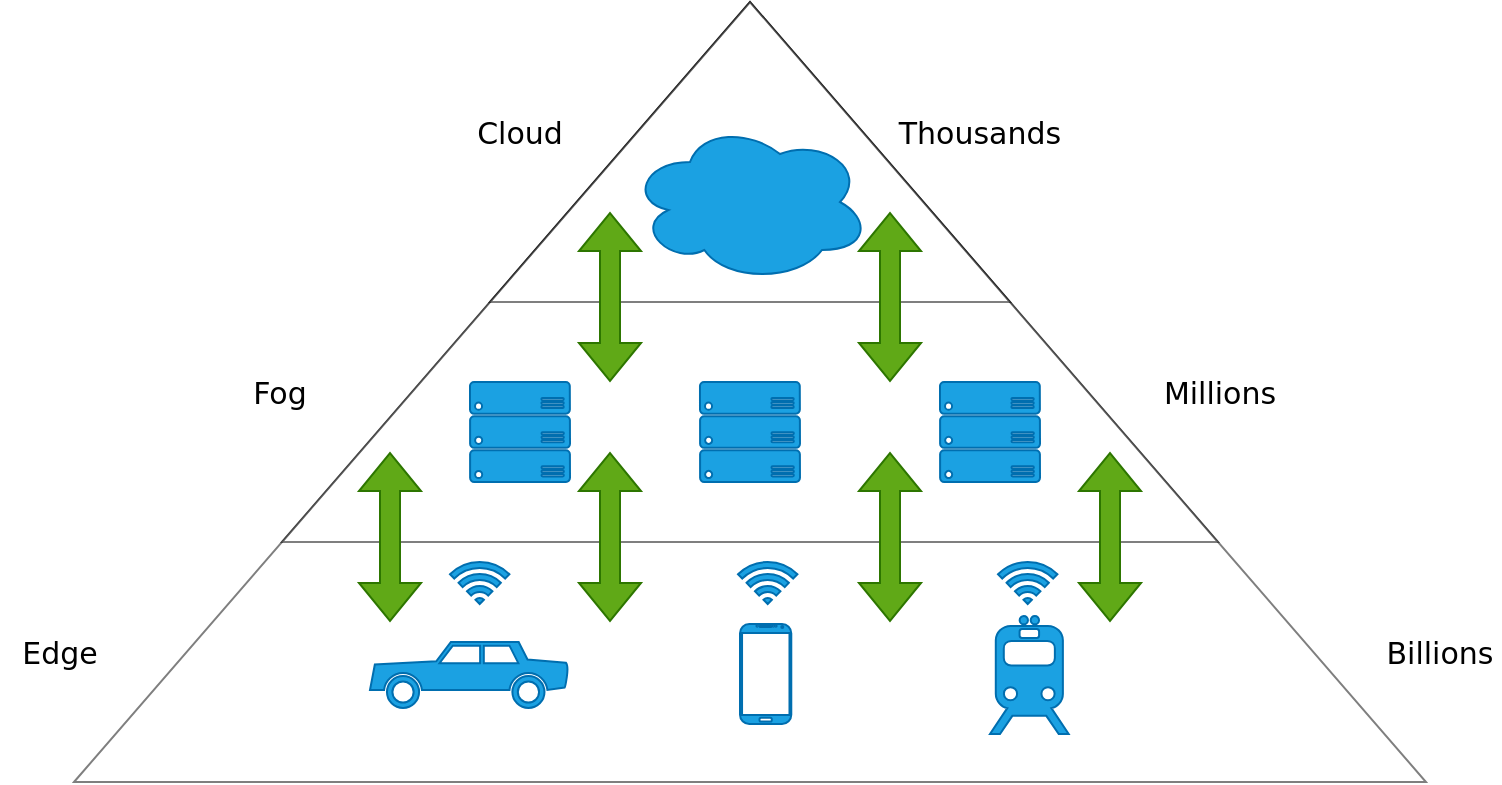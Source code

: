 <mxfile version="18.0.1" type="device"><diagram id="LeyiR5exqERKYihs6T9H" name="Page-1"><mxGraphModel dx="1033" dy="605" grid="1" gridSize="10" guides="1" tooltips="1" connect="1" arrows="1" fold="1" page="1" pageScale="1" pageWidth="1169" pageHeight="827" math="0" shadow="0"><root><mxCell id="0"/><mxCell id="1" parent="0"/><mxCell id="bolw91-NMlCh5bPp6Yc1-21" value="" style="verticalLabelPosition=bottom;verticalAlign=top;html=1;shape=mxgraph.basic.acute_triangle;dx=0.5;opacity=50;fontFamily=Dejavu Sans;fontSize=15;" vertex="1" parent="1"><mxGeometry x="252" y="210" width="676" height="390" as="geometry"/></mxCell><mxCell id="bolw91-NMlCh5bPp6Yc1-14" value="" style="verticalLabelPosition=bottom;verticalAlign=top;html=1;shape=mxgraph.basic.acute_triangle;dx=0.5;opacity=50;fontFamily=Dejavu Sans;fontSize=15;" vertex="1" parent="1"><mxGeometry x="356" y="210" width="468" height="270" as="geometry"/></mxCell><mxCell id="bolw91-NMlCh5bPp6Yc1-12" value="" style="verticalLabelPosition=bottom;verticalAlign=top;html=1;shape=mxgraph.basic.acute_triangle;dx=0.5;opacity=50;fontFamily=Dejavu Sans;fontSize=15;" vertex="1" parent="1"><mxGeometry x="460" y="210" width="260" height="150" as="geometry"/></mxCell><mxCell id="bolw91-NMlCh5bPp6Yc1-17" value="" style="verticalLabelPosition=bottom;html=1;verticalAlign=top;align=center;strokeColor=#006EAF;fillColor=#1ba1e2;shape=mxgraph.azure.server_rack;fontColor=#ffffff;fontFamily=Dejavu Sans;fontSize=15;" vertex="1" parent="1"><mxGeometry x="450" y="400" width="50" height="50" as="geometry"/></mxCell><mxCell id="bolw91-NMlCh5bPp6Yc1-18" value="" style="verticalLabelPosition=bottom;html=1;verticalAlign=top;align=center;strokeColor=#006EAF;fillColor=#1ba1e2;shape=mxgraph.azure.server_rack;fontColor=#ffffff;fontFamily=Dejavu Sans;fontSize=15;" vertex="1" parent="1"><mxGeometry x="564.99" y="400" width="50" height="50" as="geometry"/></mxCell><mxCell id="bolw91-NMlCh5bPp6Yc1-19" value="" style="verticalLabelPosition=bottom;html=1;verticalAlign=top;align=center;strokeColor=#006EAF;fillColor=#1ba1e2;shape=mxgraph.azure.server_rack;fontColor=#ffffff;fontFamily=Dejavu Sans;fontSize=15;" vertex="1" parent="1"><mxGeometry x="685" y="400" width="50" height="50" as="geometry"/></mxCell><mxCell id="bolw91-NMlCh5bPp6Yc1-22" value="" style="shape=mxgraph.signs.transportation.car_2;html=1;pointerEvents=1;fillColor=#1ba1e2;strokeColor=#006EAF;verticalLabelPosition=bottom;verticalAlign=top;align=center;fontColor=#ffffff;fontFamily=Dejavu Sans;fontSize=15;" vertex="1" parent="1"><mxGeometry x="400" y="530" width="100" height="33" as="geometry"/></mxCell><mxCell id="bolw91-NMlCh5bPp6Yc1-23" value="" style="html=1;verticalLabelPosition=bottom;align=center;labelBackgroundColor=#ffffff;verticalAlign=top;strokeWidth=1;strokeColor=#006EAF;shadow=0;dashed=0;shape=mxgraph.ios7.icons.wifi;pointerEvents=1;fillColor=#1ba1e2;fontColor=#ffffff;fontFamily=Dejavu Sans;fontSize=15;" vertex="1" parent="1"><mxGeometry x="440" y="490" width="29.7" height="21" as="geometry"/></mxCell><mxCell id="bolw91-NMlCh5bPp6Yc1-24" value="" style="verticalLabelPosition=bottom;verticalAlign=top;html=1;shadow=0;dashed=0;strokeWidth=1;shape=mxgraph.android.phone2;strokeColor=#006EAF;fillColor=#1ba1e2;fontColor=#ffffff;fontFamily=Dejavu Sans;fontSize=15;" vertex="1" parent="1"><mxGeometry x="585" y="521" width="25.64" height="50" as="geometry"/></mxCell><mxCell id="bolw91-NMlCh5bPp6Yc1-25" value="" style="html=1;verticalLabelPosition=bottom;align=center;labelBackgroundColor=#ffffff;verticalAlign=top;strokeWidth=1;strokeColor=#006EAF;shadow=0;dashed=0;shape=mxgraph.ios7.icons.wifi;pointerEvents=1;fillColor=#1ba1e2;fontColor=#ffffff;fontFamily=Dejavu Sans;fontSize=15;" vertex="1" parent="1"><mxGeometry x="584" y="490" width="29.7" height="21" as="geometry"/></mxCell><mxCell id="bolw91-NMlCh5bPp6Yc1-26" value="" style="shape=mxgraph.signs.transportation.train_2;html=1;pointerEvents=1;fillColor=#1ba1e2;strokeColor=#006EAF;verticalLabelPosition=bottom;verticalAlign=top;align=center;fontColor=#ffffff;fontFamily=Dejavu Sans;fontSize=15;" vertex="1" parent="1"><mxGeometry x="710" y="517" width="39.33" height="59" as="geometry"/></mxCell><mxCell id="bolw91-NMlCh5bPp6Yc1-27" value="" style="ellipse;shape=cloud;whiteSpace=wrap;html=1;strokeColor=#006EAF;strokeWidth=1;fillColor=#1ba1e2;fontColor=#ffffff;fontFamily=Dejavu Sans;fontSize=15;" vertex="1" parent="1"><mxGeometry x="529.99" y="270" width="120" height="80" as="geometry"/></mxCell><mxCell id="bolw91-NMlCh5bPp6Yc1-28" value="" style="html=1;verticalLabelPosition=bottom;align=center;labelBackgroundColor=#ffffff;verticalAlign=top;strokeWidth=1;strokeColor=#006EAF;shadow=0;dashed=0;shape=mxgraph.ios7.icons.wifi;pointerEvents=1;fillColor=#1ba1e2;fontColor=#ffffff;fontFamily=Dejavu Sans;fontSize=15;" vertex="1" parent="1"><mxGeometry x="714" y="490" width="29.7" height="21" as="geometry"/></mxCell><mxCell id="bolw91-NMlCh5bPp6Yc1-32" value="" style="group;fontFamily=Dejavu Sans;fontSize=15;" vertex="1" connectable="0" parent="1"><mxGeometry x="215" y="260" width="290" height="290" as="geometry"/></mxCell><mxCell id="bolw91-NMlCh5bPp6Yc1-29" value="Cloud" style="text;html=1;strokeColor=none;fillColor=none;align=center;verticalAlign=middle;whiteSpace=wrap;rounded=0;fontFamily=Dejavu Sans;fontSize=15;" vertex="1" parent="bolw91-NMlCh5bPp6Yc1-32"><mxGeometry x="230" width="60" height="30" as="geometry"/></mxCell><mxCell id="bolw91-NMlCh5bPp6Yc1-30" value="Fog" style="text;html=1;strokeColor=none;fillColor=none;align=center;verticalAlign=middle;whiteSpace=wrap;rounded=0;fontFamily=Dejavu Sans;fontSize=15;" vertex="1" parent="bolw91-NMlCh5bPp6Yc1-32"><mxGeometry x="110" y="130" width="60" height="30" as="geometry"/></mxCell><mxCell id="bolw91-NMlCh5bPp6Yc1-31" value="Edge" style="text;html=1;strokeColor=none;fillColor=none;align=center;verticalAlign=middle;whiteSpace=wrap;rounded=0;fontFamily=Dejavu Sans;fontSize=15;" vertex="1" parent="bolw91-NMlCh5bPp6Yc1-32"><mxGeometry y="260" width="60" height="30" as="geometry"/></mxCell><mxCell id="bolw91-NMlCh5bPp6Yc1-33" value="" style="group;flipH=1;fontFamily=Dejavu Sans;fontSize=15;" vertex="1" connectable="0" parent="1"><mxGeometry x="675" y="260" width="290" height="290" as="geometry"/></mxCell><mxCell id="bolw91-NMlCh5bPp6Yc1-34" value="Thousands" style="text;html=1;strokeColor=none;fillColor=none;align=center;verticalAlign=middle;whiteSpace=wrap;rounded=0;fontFamily=Dejavu Sans;fontSize=15;" vertex="1" parent="bolw91-NMlCh5bPp6Yc1-33"><mxGeometry width="60" height="30" as="geometry"/></mxCell><mxCell id="bolw91-NMlCh5bPp6Yc1-35" value="Millions" style="text;html=1;strokeColor=none;fillColor=none;align=center;verticalAlign=middle;whiteSpace=wrap;rounded=0;fontFamily=Dejavu Sans;fontSize=15;" vertex="1" parent="bolw91-NMlCh5bPp6Yc1-33"><mxGeometry x="120" y="130" width="60" height="30" as="geometry"/></mxCell><mxCell id="bolw91-NMlCh5bPp6Yc1-36" value="Billions" style="text;html=1;strokeColor=none;fillColor=none;align=center;verticalAlign=middle;whiteSpace=wrap;rounded=0;fontFamily=Dejavu Sans;fontSize=15;" vertex="1" parent="bolw91-NMlCh5bPp6Yc1-33"><mxGeometry x="230" y="260" width="60" height="30" as="geometry"/></mxCell><mxCell id="bolw91-NMlCh5bPp6Yc1-37" value="" style="shape=flexArrow;endArrow=classic;startArrow=classic;html=1;rounded=0;fontFamily=Dejavu Sans;fontSize=15;fillColor=#60a917;strokeColor=#2D7600;" edge="1" parent="1"><mxGeometry width="100" height="100" relative="1" as="geometry"><mxPoint x="520" y="400" as="sourcePoint"/><mxPoint x="520" y="315" as="targetPoint"/></mxGeometry></mxCell><mxCell id="bolw91-NMlCh5bPp6Yc1-38" value="" style="shape=flexArrow;endArrow=classic;startArrow=classic;html=1;rounded=0;fontFamily=Dejavu Sans;fontSize=15;fillColor=#60a917;strokeColor=#2D7600;" edge="1" parent="1"><mxGeometry width="100" height="100" relative="1" as="geometry"><mxPoint x="660" y="400.0" as="sourcePoint"/><mxPoint x="660" y="315.0" as="targetPoint"/></mxGeometry></mxCell><mxCell id="bolw91-NMlCh5bPp6Yc1-39" value="" style="shape=flexArrow;endArrow=classic;startArrow=classic;html=1;rounded=0;fontFamily=Dejavu Sans;fontSize=15;fillColor=#60a917;strokeColor=#2D7600;" edge="1" parent="1"><mxGeometry width="100" height="100" relative="1" as="geometry"><mxPoint x="660" y="520.0" as="sourcePoint"/><mxPoint x="660" y="435.0" as="targetPoint"/></mxGeometry></mxCell><mxCell id="bolw91-NMlCh5bPp6Yc1-40" value="" style="shape=flexArrow;endArrow=classic;startArrow=classic;html=1;rounded=0;fontFamily=Dejavu Sans;fontSize=15;fillColor=#60a917;strokeColor=#2D7600;" edge="1" parent="1"><mxGeometry width="100" height="100" relative="1" as="geometry"><mxPoint x="520" y="520" as="sourcePoint"/><mxPoint x="520" y="435" as="targetPoint"/></mxGeometry></mxCell><mxCell id="bolw91-NMlCh5bPp6Yc1-41" value="" style="shape=flexArrow;endArrow=classic;startArrow=classic;html=1;rounded=0;fontFamily=Dejavu Sans;fontSize=15;fillColor=#60a917;strokeColor=#2D7600;" edge="1" parent="1"><mxGeometry width="100" height="100" relative="1" as="geometry"><mxPoint x="410" y="520" as="sourcePoint"/><mxPoint x="410" y="435" as="targetPoint"/></mxGeometry></mxCell><mxCell id="bolw91-NMlCh5bPp6Yc1-42" value="" style="shape=flexArrow;endArrow=classic;startArrow=classic;html=1;rounded=0;fontFamily=Dejavu Sans;fontSize=15;fillColor=#60a917;strokeColor=#2D7600;" edge="1" parent="1"><mxGeometry width="100" height="100" relative="1" as="geometry"><mxPoint x="770" y="520" as="sourcePoint"/><mxPoint x="770" y="435" as="targetPoint"/></mxGeometry></mxCell></root></mxGraphModel></diagram></mxfile>